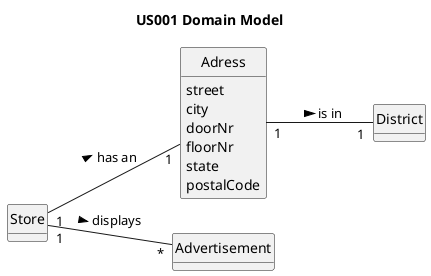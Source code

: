 @startuml
skinparam monochrome true
skinparam packageStyle rectangle
skinparam shadowing false

left to right direction

hide circle
hide methods

title US001 Domain Model

class Adress{
street
city
doorNr
floorNr
state
postalCode
}

class District {
}

class Advertisement {
}

class Store{
}

Store "1"-- "*" Advertisement : displays >
Store "1" -- "1" Adress : has an >
Adress "1" -- "1" District : is in >
@enduml
